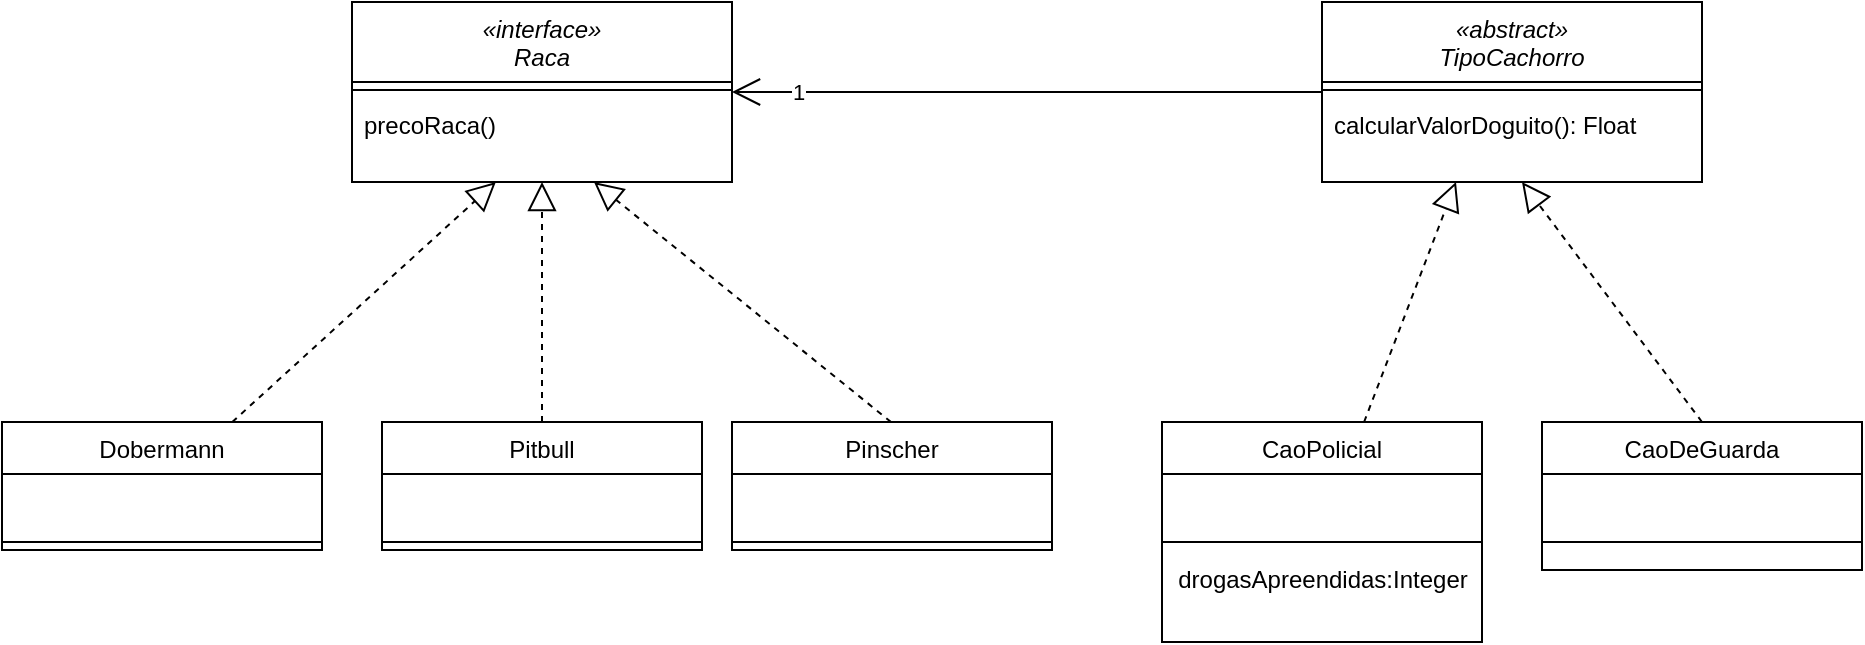 <mxfile version="20.5.1" type="github"><diagram id="C5RBs43oDa-KdzZeNtuy" name="Page-1"><mxGraphModel dx="942" dy="1764" grid="1" gridSize="10" guides="1" tooltips="1" connect="1" arrows="1" fold="1" page="1" pageScale="1" pageWidth="827" pageHeight="1169" math="0" shadow="0"><root><mxCell id="WIyWlLk6GJQsqaUBKTNV-0"/><mxCell id="WIyWlLk6GJQsqaUBKTNV-1" parent="WIyWlLk6GJQsqaUBKTNV-0"/><mxCell id="KV0z5ivdttHeX8C22bq6-24" value="«interface»&#10;Raca" style="swimlane;fontStyle=2;align=center;verticalAlign=top;childLayout=stackLayout;horizontal=1;startSize=40;horizontalStack=0;resizeParent=1;resizeLast=0;collapsible=1;marginBottom=0;rounded=0;shadow=0;strokeWidth=1;" parent="WIyWlLk6GJQsqaUBKTNV-1" vertex="1"><mxGeometry x="185" y="-220" width="190" height="90" as="geometry"><mxRectangle x="220" y="120" width="160" height="26" as="alternateBounds"/></mxGeometry></mxCell><mxCell id="KV0z5ivdttHeX8C22bq6-25" value="" style="line;html=1;strokeWidth=1;align=left;verticalAlign=middle;spacingTop=-1;spacingLeft=3;spacingRight=3;rotatable=0;labelPosition=right;points=[];portConstraint=eastwest;" parent="KV0z5ivdttHeX8C22bq6-24" vertex="1"><mxGeometry y="40" width="190" height="8" as="geometry"/></mxCell><mxCell id="KV0z5ivdttHeX8C22bq6-26" value="precoRaca()" style="text;align=left;verticalAlign=top;spacingLeft=4;spacingRight=4;overflow=hidden;rotatable=0;points=[[0,0.5],[1,0.5]];portConstraint=eastwest;" parent="KV0z5ivdttHeX8C22bq6-24" vertex="1"><mxGeometry y="48" width="190" height="42" as="geometry"/></mxCell><mxCell id="KV0z5ivdttHeX8C22bq6-29" value="CaoDeGuarda" style="swimlane;fontStyle=0;align=center;verticalAlign=top;childLayout=stackLayout;horizontal=1;startSize=26;horizontalStack=0;resizeParent=1;resizeLast=0;collapsible=1;marginBottom=0;rounded=0;shadow=0;strokeWidth=1;" parent="WIyWlLk6GJQsqaUBKTNV-1" vertex="1"><mxGeometry x="780" y="-10" width="160" height="74" as="geometry"><mxRectangle x="340" y="380" width="170" height="26" as="alternateBounds"/></mxGeometry></mxCell><mxCell id="tobWc8koMXp2xs6V4vx_-10" value="&lt;div style=&quot;&quot;&gt;&lt;br&gt;&lt;/div&gt;" style="text;html=1;align=left;verticalAlign=middle;resizable=0;points=[];autosize=1;strokeColor=none;fillColor=none;" parent="KV0z5ivdttHeX8C22bq6-29" vertex="1"><mxGeometry y="26" width="160" height="30" as="geometry"/></mxCell><mxCell id="KV0z5ivdttHeX8C22bq6-30" value="" style="line;html=1;strokeWidth=1;align=left;verticalAlign=middle;spacingTop=-1;spacingLeft=3;spacingRight=3;rotatable=0;labelPosition=right;points=[];portConstraint=eastwest;" parent="KV0z5ivdttHeX8C22bq6-29" vertex="1"><mxGeometry y="56" width="160" height="8" as="geometry"/></mxCell><mxCell id="tobWc8koMXp2xs6V4vx_-12" value="Pitbull" style="swimlane;fontStyle=0;align=center;verticalAlign=top;childLayout=stackLayout;horizontal=1;startSize=26;horizontalStack=0;resizeParent=1;resizeLast=0;collapsible=1;marginBottom=0;rounded=0;shadow=0;strokeWidth=1;" parent="WIyWlLk6GJQsqaUBKTNV-1" vertex="1"><mxGeometry x="200" y="-10" width="160" height="64" as="geometry"><mxRectangle x="340" y="380" width="170" height="26" as="alternateBounds"/></mxGeometry></mxCell><mxCell id="tobWc8koMXp2xs6V4vx_-13" value="&lt;div style=&quot;&quot;&gt;&lt;br&gt;&lt;/div&gt;" style="text;html=1;align=left;verticalAlign=middle;resizable=0;points=[];autosize=1;strokeColor=none;fillColor=none;" parent="tobWc8koMXp2xs6V4vx_-12" vertex="1"><mxGeometry y="26" width="160" height="30" as="geometry"/></mxCell><mxCell id="tobWc8koMXp2xs6V4vx_-14" value="" style="line;html=1;strokeWidth=1;align=left;verticalAlign=middle;spacingTop=-1;spacingLeft=3;spacingRight=3;rotatable=0;labelPosition=right;points=[];portConstraint=eastwest;" parent="tobWc8koMXp2xs6V4vx_-12" vertex="1"><mxGeometry y="56" width="160" height="8" as="geometry"/></mxCell><mxCell id="tslvIPesWIrnRmbWq_T0-1" value="" style="endArrow=block;dashed=1;endFill=0;endSize=12;html=1;rounded=0;" parent="WIyWlLk6GJQsqaUBKTNV-1" source="tobWc8koMXp2xs6V4vx_-12" target="KV0z5ivdttHeX8C22bq6-26" edge="1"><mxGeometry width="160" relative="1" as="geometry"><mxPoint x="280" y="-20" as="sourcePoint"/><mxPoint x="360" y="-60" as="targetPoint"/></mxGeometry></mxCell><mxCell id="tslvIPesWIrnRmbWq_T0-7" value="Pinscher" style="swimlane;fontStyle=0;align=center;verticalAlign=top;childLayout=stackLayout;horizontal=1;startSize=26;horizontalStack=0;resizeParent=1;resizeLast=0;collapsible=1;marginBottom=0;rounded=0;shadow=0;strokeWidth=1;" parent="WIyWlLk6GJQsqaUBKTNV-1" vertex="1"><mxGeometry x="375" y="-10" width="160" height="64" as="geometry"><mxRectangle x="340" y="380" width="170" height="26" as="alternateBounds"/></mxGeometry></mxCell><mxCell id="tslvIPesWIrnRmbWq_T0-8" value="&lt;div style=&quot;&quot;&gt;&lt;br&gt;&lt;/div&gt;" style="text;html=1;align=left;verticalAlign=middle;resizable=0;points=[];autosize=1;strokeColor=none;fillColor=none;" parent="tslvIPesWIrnRmbWq_T0-7" vertex="1"><mxGeometry y="26" width="160" height="30" as="geometry"/></mxCell><mxCell id="tslvIPesWIrnRmbWq_T0-9" value="" style="line;html=1;strokeWidth=1;align=left;verticalAlign=middle;spacingTop=-1;spacingLeft=3;spacingRight=3;rotatable=0;labelPosition=right;points=[];portConstraint=eastwest;" parent="tslvIPesWIrnRmbWq_T0-7" vertex="1"><mxGeometry y="56" width="160" height="8" as="geometry"/></mxCell><mxCell id="tslvIPesWIrnRmbWq_T0-10" value="" style="endArrow=block;dashed=1;endFill=0;endSize=12;html=1;rounded=0;" parent="WIyWlLk6GJQsqaUBKTNV-1" target="KV0z5ivdttHeX8C22bq6-26" edge="1"><mxGeometry width="160" relative="1" as="geometry"><mxPoint x="454.5" y="-10" as="sourcePoint"/><mxPoint x="454.5" y="-130" as="targetPoint"/></mxGeometry></mxCell><mxCell id="tslvIPesWIrnRmbWq_T0-11" value="Dobermann&#10;" style="swimlane;fontStyle=0;align=center;verticalAlign=top;childLayout=stackLayout;horizontal=1;startSize=26;horizontalStack=0;resizeParent=1;resizeLast=0;collapsible=1;marginBottom=0;rounded=0;shadow=0;strokeWidth=1;" parent="WIyWlLk6GJQsqaUBKTNV-1" vertex="1"><mxGeometry x="10" y="-10" width="160" height="64" as="geometry"><mxRectangle x="340" y="380" width="170" height="26" as="alternateBounds"/></mxGeometry></mxCell><mxCell id="tslvIPesWIrnRmbWq_T0-12" value="&lt;div style=&quot;&quot;&gt;&lt;br&gt;&lt;/div&gt;" style="text;html=1;align=left;verticalAlign=middle;resizable=0;points=[];autosize=1;strokeColor=none;fillColor=none;" parent="tslvIPesWIrnRmbWq_T0-11" vertex="1"><mxGeometry y="26" width="160" height="30" as="geometry"/></mxCell><mxCell id="tslvIPesWIrnRmbWq_T0-13" value="" style="line;html=1;strokeWidth=1;align=left;verticalAlign=middle;spacingTop=-1;spacingLeft=3;spacingRight=3;rotatable=0;labelPosition=right;points=[];portConstraint=eastwest;" parent="tslvIPesWIrnRmbWq_T0-11" vertex="1"><mxGeometry y="56" width="160" height="8" as="geometry"/></mxCell><mxCell id="tslvIPesWIrnRmbWq_T0-14" value="" style="endArrow=block;dashed=1;endFill=0;endSize=12;html=1;rounded=0;" parent="WIyWlLk6GJQsqaUBKTNV-1" source="tslvIPesWIrnRmbWq_T0-11" target="KV0z5ivdttHeX8C22bq6-26" edge="1"><mxGeometry width="160" relative="1" as="geometry"><mxPoint x="70" y="-10" as="sourcePoint"/><mxPoint x="70" y="-130" as="targetPoint"/></mxGeometry></mxCell><mxCell id="tslvIPesWIrnRmbWq_T0-16" value="CaoPolicial" style="swimlane;fontStyle=0;align=center;verticalAlign=top;childLayout=stackLayout;horizontal=1;startSize=26;horizontalStack=0;resizeParent=1;resizeLast=0;collapsible=1;marginBottom=0;rounded=0;shadow=0;strokeWidth=1;" parent="WIyWlLk6GJQsqaUBKTNV-1" vertex="1"><mxGeometry x="590" y="-10" width="160" height="110" as="geometry"><mxRectangle x="340" y="380" width="170" height="26" as="alternateBounds"/></mxGeometry></mxCell><mxCell id="tslvIPesWIrnRmbWq_T0-17" value="&lt;div style=&quot;&quot;&gt;&lt;br&gt;&lt;/div&gt;" style="text;html=1;align=left;verticalAlign=middle;resizable=0;points=[];autosize=1;strokeColor=none;fillColor=none;" parent="tslvIPesWIrnRmbWq_T0-16" vertex="1"><mxGeometry y="26" width="160" height="30" as="geometry"/></mxCell><mxCell id="tslvIPesWIrnRmbWq_T0-18" value="" style="line;html=1;strokeWidth=1;align=left;verticalAlign=middle;spacingTop=-1;spacingLeft=3;spacingRight=3;rotatable=0;labelPosition=right;points=[];portConstraint=eastwest;" parent="tslvIPesWIrnRmbWq_T0-16" vertex="1"><mxGeometry y="56" width="160" height="8" as="geometry"/></mxCell><mxCell id="tslvIPesWIrnRmbWq_T0-19" value="&lt;span style=&quot;text-align: left; background-color: rgb(255, 255, 255);&quot;&gt;drogasApreendidas:Integer&lt;/span&gt;" style="text;html=1;align=center;verticalAlign=middle;resizable=0;points=[];autosize=1;strokeColor=none;fillColor=none;" parent="tslvIPesWIrnRmbWq_T0-16" vertex="1"><mxGeometry y="64" width="160" height="30" as="geometry"/></mxCell><mxCell id="tslvIPesWIrnRmbWq_T0-20" value="«abstract»&#10;TipoCachorro" style="swimlane;fontStyle=2;align=center;verticalAlign=top;childLayout=stackLayout;horizontal=1;startSize=40;horizontalStack=0;resizeParent=1;resizeLast=0;collapsible=1;marginBottom=0;rounded=0;shadow=0;strokeWidth=1;" parent="WIyWlLk6GJQsqaUBKTNV-1" vertex="1"><mxGeometry x="670" y="-220" width="190" height="90" as="geometry"><mxRectangle x="220" y="120" width="160" height="26" as="alternateBounds"/></mxGeometry></mxCell><mxCell id="tslvIPesWIrnRmbWq_T0-21" value="" style="line;html=1;strokeWidth=1;align=left;verticalAlign=middle;spacingTop=-1;spacingLeft=3;spacingRight=3;rotatable=0;labelPosition=right;points=[];portConstraint=eastwest;" parent="tslvIPesWIrnRmbWq_T0-20" vertex="1"><mxGeometry y="40" width="190" height="8" as="geometry"/></mxCell><mxCell id="tslvIPesWIrnRmbWq_T0-22" value="calcularValorDoguito(): Float" style="text;align=left;verticalAlign=top;spacingLeft=4;spacingRight=4;overflow=hidden;rotatable=0;points=[[0,0.5],[1,0.5]];portConstraint=eastwest;" parent="tslvIPesWIrnRmbWq_T0-20" vertex="1"><mxGeometry y="48" width="190" height="42" as="geometry"/></mxCell><mxCell id="tslvIPesWIrnRmbWq_T0-27" value="" style="endArrow=open;endFill=1;endSize=12;html=1;rounded=0;entryX=1;entryY=0.5;entryDx=0;entryDy=0;" parent="WIyWlLk6GJQsqaUBKTNV-1" source="tslvIPesWIrnRmbWq_T0-20" target="KV0z5ivdttHeX8C22bq6-24" edge="1"><mxGeometry width="160" relative="1" as="geometry"><mxPoint x="350" y="-150" as="sourcePoint"/><mxPoint x="420" y="-180" as="targetPoint"/></mxGeometry></mxCell><mxCell id="tslvIPesWIrnRmbWq_T0-32" value="1" style="edgeLabel;html=1;align=center;verticalAlign=middle;resizable=0;points=[];" parent="tslvIPesWIrnRmbWq_T0-27" vertex="1" connectable="0"><mxGeometry x="0.776" relative="1" as="geometry"><mxPoint as="offset"/></mxGeometry></mxCell><mxCell id="tslvIPesWIrnRmbWq_T0-28" value="" style="endArrow=block;dashed=1;endFill=0;endSize=12;html=1;rounded=0;exitX=0.5;exitY=0;exitDx=0;exitDy=0;" parent="WIyWlLk6GJQsqaUBKTNV-1" source="KV0z5ivdttHeX8C22bq6-29" edge="1"><mxGeometry width="160" relative="1" as="geometry"><mxPoint x="860" y="-20" as="sourcePoint"/><mxPoint x="769.999" y="-130" as="targetPoint"/></mxGeometry></mxCell><mxCell id="tslvIPesWIrnRmbWq_T0-29" value="" style="endArrow=block;dashed=1;endFill=0;endSize=12;html=1;rounded=0;" parent="WIyWlLk6GJQsqaUBKTNV-1" source="tslvIPesWIrnRmbWq_T0-16" edge="1"><mxGeometry width="160" relative="1" as="geometry"><mxPoint x="827" y="-10" as="sourcePoint"/><mxPoint x="736.999" y="-130" as="targetPoint"/></mxGeometry></mxCell></root></mxGraphModel></diagram></mxfile>